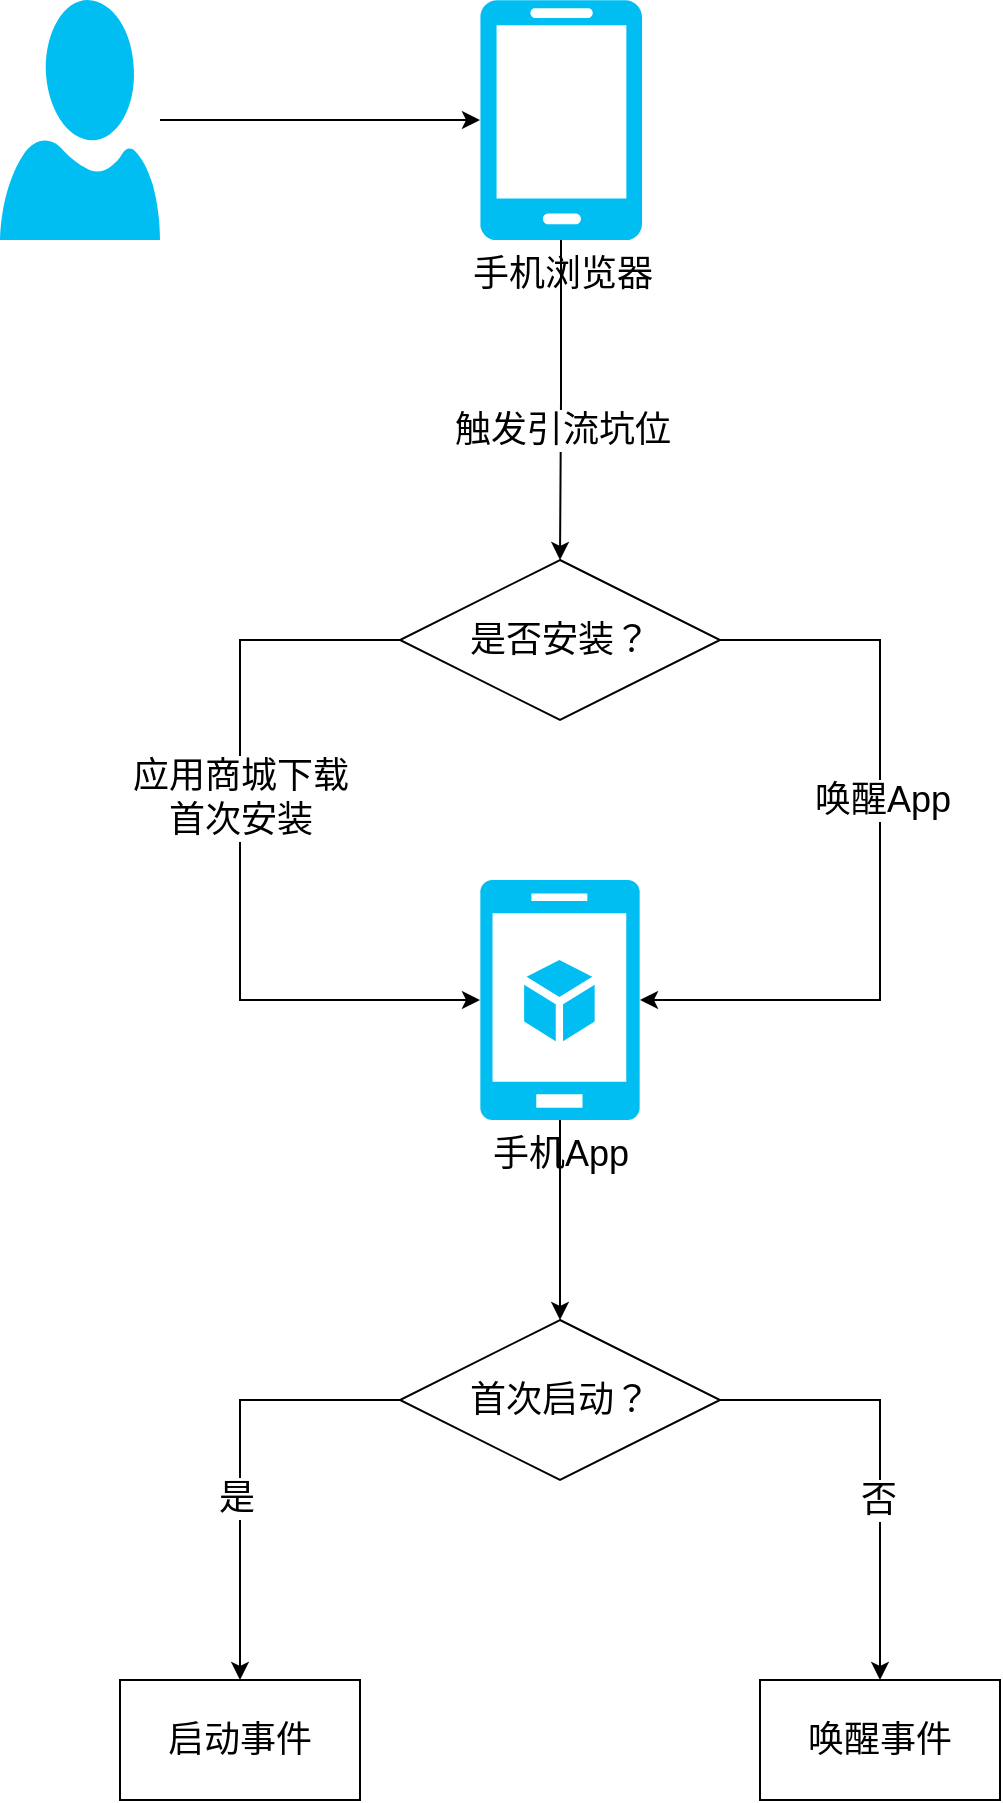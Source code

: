 <mxfile version="20.2.7" type="github">
  <diagram id="673T9JtuPFq1ytshvrmU" name="第 1 页">
    <mxGraphModel dx="2386" dy="1134" grid="1" gridSize="10" guides="1" tooltips="1" connect="1" arrows="1" fold="1" page="1" pageScale="1" pageWidth="827" pageHeight="1169" math="0" shadow="0">
      <root>
        <mxCell id="0" />
        <mxCell id="1" parent="0" />
        <mxCell id="lDHP0BzPPkACy-9UNc8i-26" style="edgeStyle=orthogonalEdgeStyle;rounded=0;orthogonalLoop=1;jettySize=auto;html=1;entryX=0.5;entryY=0;entryDx=0;entryDy=0;fontSize=18;" edge="1" parent="1" source="lDHP0BzPPkACy-9UNc8i-2" target="lDHP0BzPPkACy-9UNc8i-25">
          <mxGeometry relative="1" as="geometry" />
        </mxCell>
        <mxCell id="lDHP0BzPPkACy-9UNc8i-2" value="&lt;font style=&quot;font-size: 18px;&quot;&gt;手机App&lt;/font&gt;" style="verticalLabelPosition=bottom;html=1;verticalAlign=top;align=center;strokeColor=none;fillColor=#00BEF2;shape=mxgraph.azure.mobile_services;pointerEvents=1;" vertex="1" parent="1">
          <mxGeometry x="360" y="480" width="80" height="120" as="geometry" />
        </mxCell>
        <mxCell id="lDHP0BzPPkACy-9UNc8i-4" value="" style="group" vertex="1" connectable="0" parent="1">
          <mxGeometry x="360" y="40" width="81" height="120" as="geometry" />
        </mxCell>
        <mxCell id="lDHP0BzPPkACy-9UNc8i-1" value="&lt;font style=&quot;font-size: 18px;&quot;&gt;手机浏览器&lt;/font&gt;" style="verticalLabelPosition=bottom;html=1;verticalAlign=top;align=center;strokeColor=none;fillColor=#00BEF2;shape=mxgraph.azure.mobile;pointerEvents=1;" vertex="1" parent="lDHP0BzPPkACy-9UNc8i-4">
          <mxGeometry width="81" height="120" as="geometry" />
        </mxCell>
        <mxCell id="lDHP0BzPPkACy-9UNc8i-3" value="" style="shape=image;html=1;verticalAlign=top;verticalLabelPosition=bottom;labelBackgroundColor=#ffffff;imageAspect=0;aspect=fixed;image=https://cdn2.iconfinder.com/data/icons/social-media-and-payment/64/-43-128.png" vertex="1" parent="lDHP0BzPPkACy-9UNc8i-4">
          <mxGeometry x="17.719" y="39.626" width="40.755" height="40.755" as="geometry" />
        </mxCell>
        <mxCell id="lDHP0BzPPkACy-9UNc8i-19" value="" style="edgeStyle=orthogonalEdgeStyle;rounded=0;orthogonalLoop=1;jettySize=auto;html=1;fontSize=18;entryX=0;entryY=0.5;entryDx=0;entryDy=0;entryPerimeter=0;" edge="1" parent="1" source="lDHP0BzPPkACy-9UNc8i-5" target="lDHP0BzPPkACy-9UNc8i-2">
          <mxGeometry relative="1" as="geometry">
            <mxPoint x="240" y="540" as="targetPoint" />
            <Array as="points">
              <mxPoint x="240" y="360" />
              <mxPoint x="240" y="540" />
            </Array>
          </mxGeometry>
        </mxCell>
        <mxCell id="lDHP0BzPPkACy-9UNc8i-24" value="应用商城下载&lt;br&gt;首次安装" style="edgeLabel;html=1;align=center;verticalAlign=middle;resizable=0;points=[];fontSize=18;" vertex="1" connectable="0" parent="lDHP0BzPPkACy-9UNc8i-19">
          <mxGeometry x="-0.163" relative="1" as="geometry">
            <mxPoint as="offset" />
          </mxGeometry>
        </mxCell>
        <mxCell id="lDHP0BzPPkACy-9UNc8i-20" style="edgeStyle=orthogonalEdgeStyle;rounded=0;orthogonalLoop=1;jettySize=auto;html=1;fontSize=18;entryX=1;entryY=0.5;entryDx=0;entryDy=0;entryPerimeter=0;" edge="1" parent="1" source="lDHP0BzPPkACy-9UNc8i-5" target="lDHP0BzPPkACy-9UNc8i-2">
          <mxGeometry relative="1" as="geometry">
            <mxPoint x="600" y="540" as="targetPoint" />
            <Array as="points">
              <mxPoint x="560" y="360" />
              <mxPoint x="560" y="540" />
            </Array>
          </mxGeometry>
        </mxCell>
        <mxCell id="lDHP0BzPPkACy-9UNc8i-23" value="唤醒App" style="edgeLabel;html=1;align=center;verticalAlign=middle;resizable=0;points=[];fontSize=18;" vertex="1" connectable="0" parent="lDHP0BzPPkACy-9UNc8i-20">
          <mxGeometry x="-0.158" y="1" relative="1" as="geometry">
            <mxPoint as="offset" />
          </mxGeometry>
        </mxCell>
        <mxCell id="lDHP0BzPPkACy-9UNc8i-5" value="是否安装？" style="rhombus;whiteSpace=wrap;html=1;fontSize=18;" vertex="1" parent="1">
          <mxGeometry x="320" y="320" width="160" height="80" as="geometry" />
        </mxCell>
        <mxCell id="lDHP0BzPPkACy-9UNc8i-11" style="edgeStyle=orthogonalEdgeStyle;rounded=0;orthogonalLoop=1;jettySize=auto;html=1;entryX=0;entryY=0.5;entryDx=0;entryDy=0;fontSize=18;entryPerimeter=0;" edge="1" parent="1" source="lDHP0BzPPkACy-9UNc8i-10" target="lDHP0BzPPkACy-9UNc8i-1">
          <mxGeometry relative="1" as="geometry">
            <mxPoint x="320" y="100" as="targetPoint" />
          </mxGeometry>
        </mxCell>
        <mxCell id="lDHP0BzPPkACy-9UNc8i-10" value="" style="verticalLabelPosition=bottom;html=1;verticalAlign=top;align=center;strokeColor=none;fillColor=#00BEF2;shape=mxgraph.azure.user;fontSize=18;" vertex="1" parent="1">
          <mxGeometry x="120" y="40" width="80" height="120" as="geometry" />
        </mxCell>
        <mxCell id="lDHP0BzPPkACy-9UNc8i-17" value="" style="edgeStyle=orthogonalEdgeStyle;rounded=0;orthogonalLoop=1;jettySize=auto;html=1;entryX=0.5;entryY=0;entryDx=0;entryDy=0;fontSize=18;" edge="1" parent="1" source="lDHP0BzPPkACy-9UNc8i-1" target="lDHP0BzPPkACy-9UNc8i-5">
          <mxGeometry relative="1" as="geometry" />
        </mxCell>
        <mxCell id="lDHP0BzPPkACy-9UNc8i-35" value="触发引流坑位" style="edgeLabel;html=1;align=center;verticalAlign=middle;resizable=0;points=[];fontSize=18;" vertex="1" connectable="0" parent="lDHP0BzPPkACy-9UNc8i-17">
          <mxGeometry x="0.203" y="1" relative="1" as="geometry">
            <mxPoint y="-1" as="offset" />
          </mxGeometry>
        </mxCell>
        <mxCell id="lDHP0BzPPkACy-9UNc8i-30" style="edgeStyle=orthogonalEdgeStyle;rounded=0;orthogonalLoop=1;jettySize=auto;html=1;entryX=0.5;entryY=0;entryDx=0;entryDy=0;fontSize=18;" edge="1" parent="1" source="lDHP0BzPPkACy-9UNc8i-25" target="lDHP0BzPPkACy-9UNc8i-27">
          <mxGeometry relative="1" as="geometry">
            <Array as="points">
              <mxPoint x="240" y="740" />
              <mxPoint x="240" y="880" />
            </Array>
          </mxGeometry>
        </mxCell>
        <mxCell id="lDHP0BzPPkACy-9UNc8i-34" value="是" style="edgeLabel;html=1;align=center;verticalAlign=middle;resizable=0;points=[];fontSize=18;" vertex="1" connectable="0" parent="lDHP0BzPPkACy-9UNc8i-30">
          <mxGeometry x="0.17" y="-2" relative="1" as="geometry">
            <mxPoint as="offset" />
          </mxGeometry>
        </mxCell>
        <mxCell id="lDHP0BzPPkACy-9UNc8i-31" style="edgeStyle=orthogonalEdgeStyle;rounded=0;orthogonalLoop=1;jettySize=auto;html=1;entryX=0.5;entryY=0;entryDx=0;entryDy=0;fontSize=18;" edge="1" parent="1" source="lDHP0BzPPkACy-9UNc8i-25" target="lDHP0BzPPkACy-9UNc8i-28">
          <mxGeometry relative="1" as="geometry">
            <Array as="points">
              <mxPoint x="560" y="740" />
              <mxPoint x="560" y="880" />
            </Array>
          </mxGeometry>
        </mxCell>
        <mxCell id="lDHP0BzPPkACy-9UNc8i-33" value="否" style="edgeLabel;html=1;align=center;verticalAlign=middle;resizable=0;points=[];fontSize=18;" vertex="1" connectable="0" parent="lDHP0BzPPkACy-9UNc8i-31">
          <mxGeometry x="0.18" y="-1" relative="1" as="geometry">
            <mxPoint as="offset" />
          </mxGeometry>
        </mxCell>
        <mxCell id="lDHP0BzPPkACy-9UNc8i-25" value="首次启动？" style="rhombus;whiteSpace=wrap;html=1;fontSize=18;" vertex="1" parent="1">
          <mxGeometry x="320" y="700" width="160" height="80" as="geometry" />
        </mxCell>
        <mxCell id="lDHP0BzPPkACy-9UNc8i-27" value="启动事件" style="rounded=0;whiteSpace=wrap;html=1;fontSize=18;" vertex="1" parent="1">
          <mxGeometry x="180" y="880" width="120" height="60" as="geometry" />
        </mxCell>
        <mxCell id="lDHP0BzPPkACy-9UNc8i-28" value="唤醒事件" style="rounded=0;whiteSpace=wrap;html=1;fontSize=18;" vertex="1" parent="1">
          <mxGeometry x="500" y="880" width="120" height="60" as="geometry" />
        </mxCell>
      </root>
    </mxGraphModel>
  </diagram>
</mxfile>
